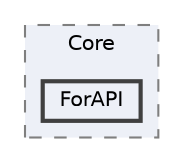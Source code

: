 digraph "C:/Users/User Asus/source/repos/Narrative Generator/Narrative Generator/Core/ForAPI"
{
 // LATEX_PDF_SIZE
  bgcolor="transparent";
  edge [fontname=Helvetica,fontsize=10,labelfontname=Helvetica,labelfontsize=10];
  node [fontname=Helvetica,fontsize=10,shape=box,height=0.2,width=0.4];
  compound=true
  subgraph clusterdir_c7590eee68671ea755030b0a1af0a58e {
    graph [ bgcolor="#edf0f7", pencolor="grey50", label="Core", fontname=Helvetica,fontsize=10 style="filled,dashed", URL="dir_c7590eee68671ea755030b0a1af0a58e.html",tooltip=""]
  dir_3e7de45a178ad075774503170f381cc0 [label="ForAPI", fillcolor="#edf0f7", color="grey25", style="filled,bold", URL="dir_3e7de45a178ad075774503170f381cc0.html",tooltip=""];
  }
}
